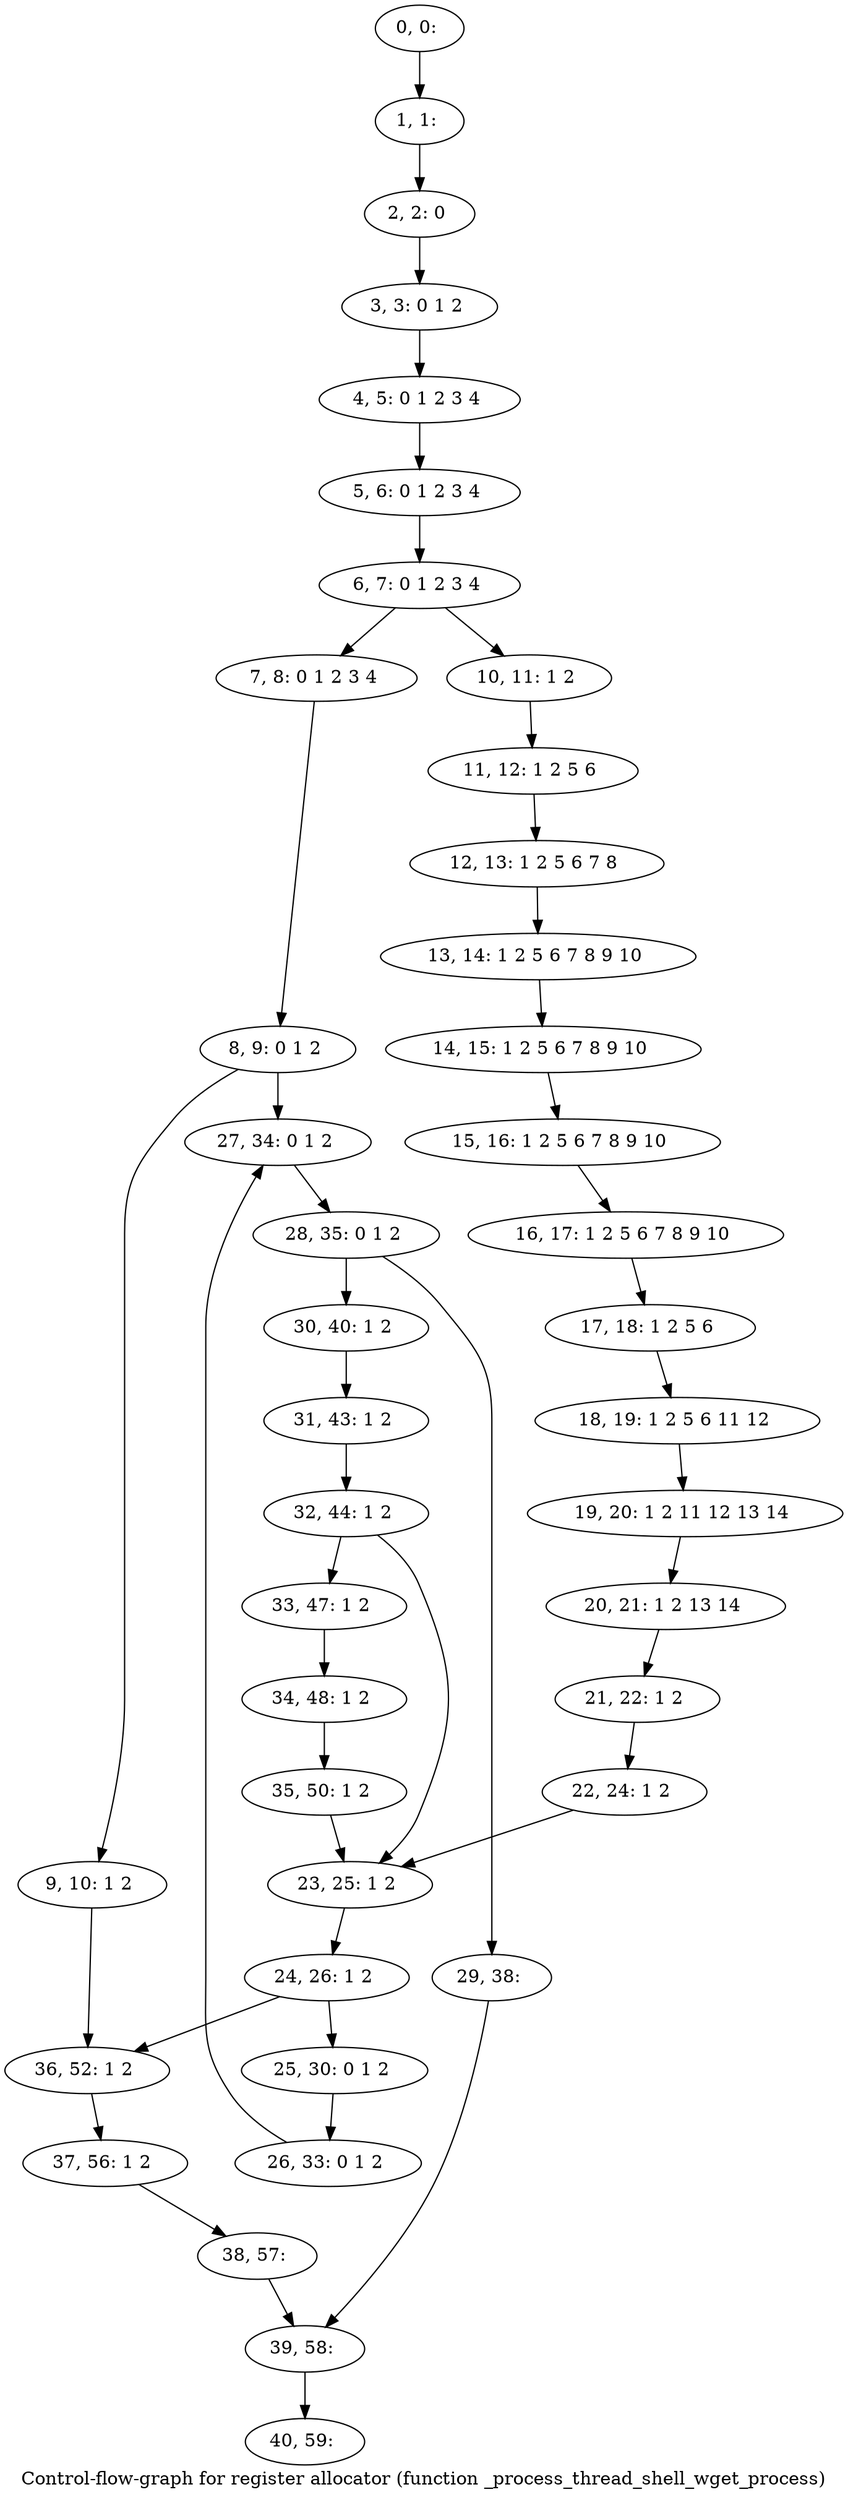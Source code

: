digraph G {
graph [label="Control-flow-graph for register allocator (function _process_thread_shell_wget_process)"]
0[label="0, 0: "];
1[label="1, 1: "];
2[label="2, 2: 0 "];
3[label="3, 3: 0 1 2 "];
4[label="4, 5: 0 1 2 3 4 "];
5[label="5, 6: 0 1 2 3 4 "];
6[label="6, 7: 0 1 2 3 4 "];
7[label="7, 8: 0 1 2 3 4 "];
8[label="8, 9: 0 1 2 "];
9[label="9, 10: 1 2 "];
10[label="10, 11: 1 2 "];
11[label="11, 12: 1 2 5 6 "];
12[label="12, 13: 1 2 5 6 7 8 "];
13[label="13, 14: 1 2 5 6 7 8 9 10 "];
14[label="14, 15: 1 2 5 6 7 8 9 10 "];
15[label="15, 16: 1 2 5 6 7 8 9 10 "];
16[label="16, 17: 1 2 5 6 7 8 9 10 "];
17[label="17, 18: 1 2 5 6 "];
18[label="18, 19: 1 2 5 6 11 12 "];
19[label="19, 20: 1 2 11 12 13 14 "];
20[label="20, 21: 1 2 13 14 "];
21[label="21, 22: 1 2 "];
22[label="22, 24: 1 2 "];
23[label="23, 25: 1 2 "];
24[label="24, 26: 1 2 "];
25[label="25, 30: 0 1 2 "];
26[label="26, 33: 0 1 2 "];
27[label="27, 34: 0 1 2 "];
28[label="28, 35: 0 1 2 "];
29[label="29, 38: "];
30[label="30, 40: 1 2 "];
31[label="31, 43: 1 2 "];
32[label="32, 44: 1 2 "];
33[label="33, 47: 1 2 "];
34[label="34, 48: 1 2 "];
35[label="35, 50: 1 2 "];
36[label="36, 52: 1 2 "];
37[label="37, 56: 1 2 "];
38[label="38, 57: "];
39[label="39, 58: "];
40[label="40, 59: "];
0->1 ;
1->2 ;
2->3 ;
3->4 ;
4->5 ;
5->6 ;
6->7 ;
6->10 ;
7->8 ;
8->9 ;
8->27 ;
9->36 ;
10->11 ;
11->12 ;
12->13 ;
13->14 ;
14->15 ;
15->16 ;
16->17 ;
17->18 ;
18->19 ;
19->20 ;
20->21 ;
21->22 ;
22->23 ;
23->24 ;
24->25 ;
24->36 ;
25->26 ;
26->27 ;
27->28 ;
28->29 ;
28->30 ;
29->39 ;
30->31 ;
31->32 ;
32->33 ;
32->23 ;
33->34 ;
34->35 ;
35->23 ;
36->37 ;
37->38 ;
38->39 ;
39->40 ;
}
